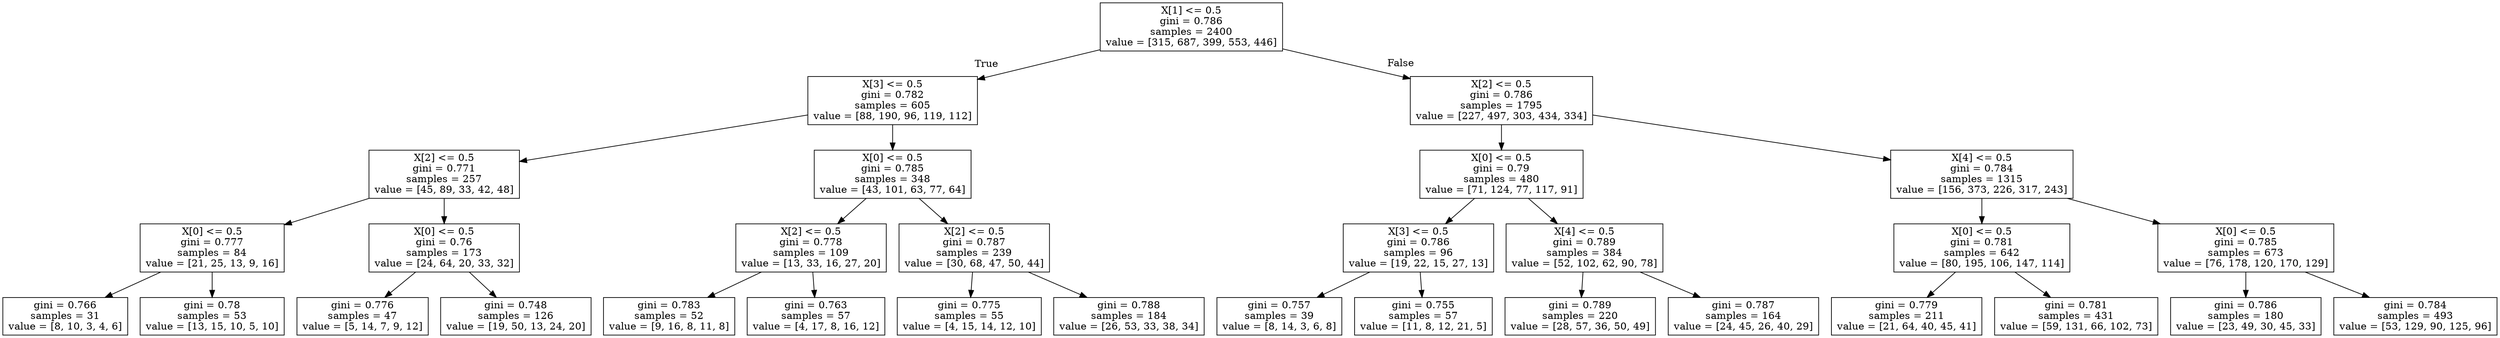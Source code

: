 digraph Tree {
node [shape=box] ;
0 [label="X[1] <= 0.5\ngini = 0.786\nsamples = 2400\nvalue = [315, 687, 399, 553, 446]"] ;
1 [label="X[3] <= 0.5\ngini = 0.782\nsamples = 605\nvalue = [88, 190, 96, 119, 112]"] ;
0 -> 1 [labeldistance=2.5, labelangle=45, headlabel="True"] ;
2 [label="X[2] <= 0.5\ngini = 0.771\nsamples = 257\nvalue = [45, 89, 33, 42, 48]"] ;
1 -> 2 ;
3 [label="X[0] <= 0.5\ngini = 0.777\nsamples = 84\nvalue = [21, 25, 13, 9, 16]"] ;
2 -> 3 ;
4 [label="gini = 0.766\nsamples = 31\nvalue = [8, 10, 3, 4, 6]"] ;
3 -> 4 ;
5 [label="gini = 0.78\nsamples = 53\nvalue = [13, 15, 10, 5, 10]"] ;
3 -> 5 ;
6 [label="X[0] <= 0.5\ngini = 0.76\nsamples = 173\nvalue = [24, 64, 20, 33, 32]"] ;
2 -> 6 ;
7 [label="gini = 0.776\nsamples = 47\nvalue = [5, 14, 7, 9, 12]"] ;
6 -> 7 ;
8 [label="gini = 0.748\nsamples = 126\nvalue = [19, 50, 13, 24, 20]"] ;
6 -> 8 ;
9 [label="X[0] <= 0.5\ngini = 0.785\nsamples = 348\nvalue = [43, 101, 63, 77, 64]"] ;
1 -> 9 ;
10 [label="X[2] <= 0.5\ngini = 0.778\nsamples = 109\nvalue = [13, 33, 16, 27, 20]"] ;
9 -> 10 ;
11 [label="gini = 0.783\nsamples = 52\nvalue = [9, 16, 8, 11, 8]"] ;
10 -> 11 ;
12 [label="gini = 0.763\nsamples = 57\nvalue = [4, 17, 8, 16, 12]"] ;
10 -> 12 ;
13 [label="X[2] <= 0.5\ngini = 0.787\nsamples = 239\nvalue = [30, 68, 47, 50, 44]"] ;
9 -> 13 ;
14 [label="gini = 0.775\nsamples = 55\nvalue = [4, 15, 14, 12, 10]"] ;
13 -> 14 ;
15 [label="gini = 0.788\nsamples = 184\nvalue = [26, 53, 33, 38, 34]"] ;
13 -> 15 ;
16 [label="X[2] <= 0.5\ngini = 0.786\nsamples = 1795\nvalue = [227, 497, 303, 434, 334]"] ;
0 -> 16 [labeldistance=2.5, labelangle=-45, headlabel="False"] ;
17 [label="X[0] <= 0.5\ngini = 0.79\nsamples = 480\nvalue = [71, 124, 77, 117, 91]"] ;
16 -> 17 ;
18 [label="X[3] <= 0.5\ngini = 0.786\nsamples = 96\nvalue = [19, 22, 15, 27, 13]"] ;
17 -> 18 ;
19 [label="gini = 0.757\nsamples = 39\nvalue = [8, 14, 3, 6, 8]"] ;
18 -> 19 ;
20 [label="gini = 0.755\nsamples = 57\nvalue = [11, 8, 12, 21, 5]"] ;
18 -> 20 ;
21 [label="X[4] <= 0.5\ngini = 0.789\nsamples = 384\nvalue = [52, 102, 62, 90, 78]"] ;
17 -> 21 ;
22 [label="gini = 0.789\nsamples = 220\nvalue = [28, 57, 36, 50, 49]"] ;
21 -> 22 ;
23 [label="gini = 0.787\nsamples = 164\nvalue = [24, 45, 26, 40, 29]"] ;
21 -> 23 ;
24 [label="X[4] <= 0.5\ngini = 0.784\nsamples = 1315\nvalue = [156, 373, 226, 317, 243]"] ;
16 -> 24 ;
25 [label="X[0] <= 0.5\ngini = 0.781\nsamples = 642\nvalue = [80, 195, 106, 147, 114]"] ;
24 -> 25 ;
26 [label="gini = 0.779\nsamples = 211\nvalue = [21, 64, 40, 45, 41]"] ;
25 -> 26 ;
27 [label="gini = 0.781\nsamples = 431\nvalue = [59, 131, 66, 102, 73]"] ;
25 -> 27 ;
28 [label="X[0] <= 0.5\ngini = 0.785\nsamples = 673\nvalue = [76, 178, 120, 170, 129]"] ;
24 -> 28 ;
29 [label="gini = 0.786\nsamples = 180\nvalue = [23, 49, 30, 45, 33]"] ;
28 -> 29 ;
30 [label="gini = 0.784\nsamples = 493\nvalue = [53, 129, 90, 125, 96]"] ;
28 -> 30 ;
}